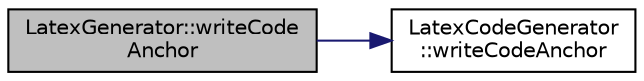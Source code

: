 digraph "LatexGenerator::writeCodeAnchor"
{
 // LATEX_PDF_SIZE
  edge [fontname="Helvetica",fontsize="10",labelfontname="Helvetica",labelfontsize="10"];
  node [fontname="Helvetica",fontsize="10",shape=record];
  rankdir="LR";
  Node1 [label="LatexGenerator::writeCode\lAnchor",height=0.2,width=0.4,color="black", fillcolor="grey75", style="filled", fontcolor="black",tooltip=" "];
  Node1 -> Node2 [color="midnightblue",fontsize="10",style="solid",fontname="Helvetica"];
  Node2 [label="LatexCodeGenerator\l::writeCodeAnchor",height=0.2,width=0.4,color="black", fillcolor="white", style="filled",URL="$classLatexCodeGenerator.html#a9cd12f9b880dbe40521022bbc55518f9",tooltip=" "];
}
